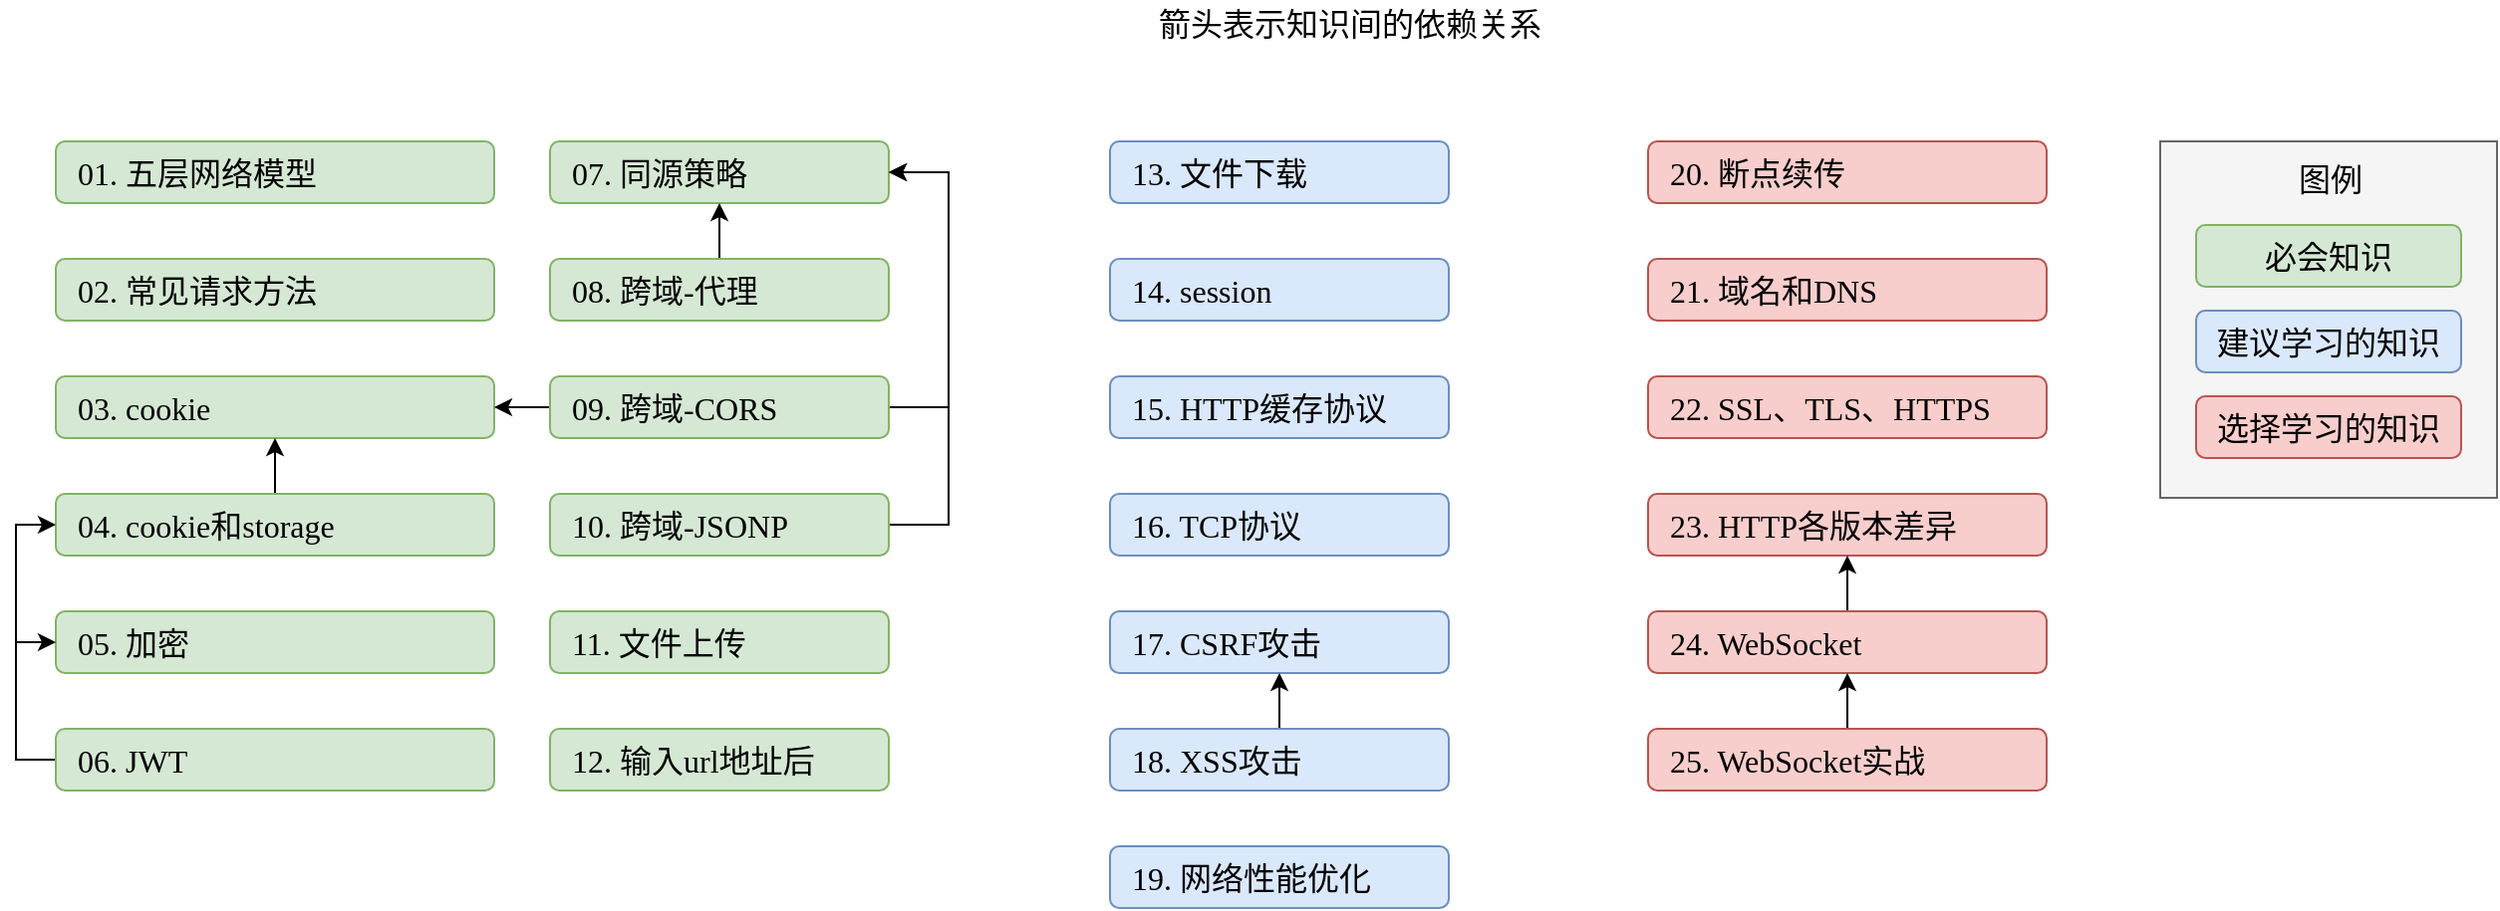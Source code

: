 <mxfile>
    <diagram id="QFoU5hE6jV3CWI5dNyLY" name="第 1 页">
        <mxGraphModel dx="685" dy="637" grid="0" gridSize="10" guides="1" tooltips="1" connect="1" arrows="1" fold="1" page="1" pageScale="1" pageWidth="1654" pageHeight="1169" math="0" shadow="0">
            <root>
                <mxCell id="0"/>
                <mxCell id="1" parent="0"/>
                <mxCell id="19" value="" style="group" parent="1" vertex="1" connectable="0">
                    <mxGeometry x="1398" y="116" width="169" height="179" as="geometry"/>
                </mxCell>
                <mxCell id="16" value="" style="rounded=0;whiteSpace=wrap;html=1;fontFamily=Roboto Mono;fontSize=16;fillColor=#f5f5f5;strokeColor=#666666;fontColor=#333333;" parent="19" vertex="1">
                    <mxGeometry width="169" height="179" as="geometry"/>
                </mxCell>
                <mxCell id="3" value="图例" style="text;html=1;align=center;verticalAlign=middle;resizable=0;points=[];autosize=1;strokeColor=none;fontSize=16;fontFamily=Roboto Mono;" parent="19" vertex="1">
                    <mxGeometry x="63.5" y="7" width="42" height="23" as="geometry"/>
                </mxCell>
                <mxCell id="4" value="必会知识" style="rounded=1;whiteSpace=wrap;html=1;fillColor=#d5e8d4;strokeColor=#82b366;fontSize=16;fontFamily=Roboto Mono;" parent="19" vertex="1">
                    <mxGeometry x="18" y="42" width="133" height="31" as="geometry"/>
                </mxCell>
                <mxCell id="5" value="建议学习的知识" style="rounded=1;whiteSpace=wrap;html=1;fillColor=#dae8fc;strokeColor=#6c8ebf;fontSize=16;fontFamily=Roboto Mono;" parent="19" vertex="1">
                    <mxGeometry x="18" y="85" width="133" height="31" as="geometry"/>
                </mxCell>
                <mxCell id="6" value="选择学习的知识" style="rounded=1;whiteSpace=wrap;html=1;fillColor=#f8cecc;strokeColor=#b85450;fontSize=16;fontFamily=Roboto Mono;" parent="19" vertex="1">
                    <mxGeometry x="18" y="128" width="133" height="31" as="geometry"/>
                </mxCell>
                <mxCell id="153" value="01. 五层网络模型" style="rounded=1;whiteSpace=wrap;html=1;fillColor=#d5e8d4;fontSize=16;fontFamily=Roboto Mono;strokeColor=#82b366;align=left;spacingLeft=9;" parent="1" vertex="1">
                    <mxGeometry x="342" y="116" width="220" height="31" as="geometry"/>
                </mxCell>
                <mxCell id="154" value="02. 常见请求方法" style="rounded=1;whiteSpace=wrap;html=1;fillColor=#d5e8d4;fontSize=16;fontFamily=Roboto Mono;strokeColor=#82b366;align=left;spacingLeft=9;" parent="1" vertex="1">
                    <mxGeometry x="342" y="175" width="220" height="31" as="geometry"/>
                </mxCell>
                <mxCell id="155" value="03. cookie" style="rounded=1;whiteSpace=wrap;html=1;fillColor=#d5e8d4;fontSize=16;fontFamily=Roboto Mono;strokeColor=#82b366;align=left;spacingLeft=9;" parent="1" vertex="1">
                    <mxGeometry x="342" y="234" width="220" height="31" as="geometry"/>
                </mxCell>
                <mxCell id="157" style="edgeStyle=orthogonalEdgeStyle;rounded=0;orthogonalLoop=1;jettySize=auto;html=1;entryX=0.5;entryY=1;entryDx=0;entryDy=0;" parent="1" source="156" target="155" edge="1">
                    <mxGeometry relative="1" as="geometry"/>
                </mxCell>
                <mxCell id="156" value="04. cookie和storage" style="rounded=1;whiteSpace=wrap;html=1;fillColor=#d5e8d4;fontSize=16;fontFamily=Roboto Mono;strokeColor=#82b366;align=left;spacingLeft=9;" parent="1" vertex="1">
                    <mxGeometry x="342" y="293" width="220" height="31" as="geometry"/>
                </mxCell>
                <mxCell id="158" value="05. 加密" style="rounded=1;whiteSpace=wrap;html=1;fillColor=#d5e8d4;fontSize=16;fontFamily=Roboto Mono;strokeColor=#82b366;align=left;spacingLeft=9;" parent="1" vertex="1">
                    <mxGeometry x="342" y="352" width="220" height="31" as="geometry"/>
                </mxCell>
                <mxCell id="159" value="箭头表示知识间的依赖关系" style="text;html=1;align=center;verticalAlign=middle;resizable=0;points=[];autosize=1;strokeColor=none;fontFamily=Roboto Mono;fontSize=16;" parent="1" vertex="1">
                    <mxGeometry x="890" y="45" width="202" height="23" as="geometry"/>
                </mxCell>
                <mxCell id="162" style="edgeStyle=orthogonalEdgeStyle;rounded=0;orthogonalLoop=1;jettySize=auto;html=1;entryX=0;entryY=0.5;entryDx=0;entryDy=0;" parent="1" source="161" target="156" edge="1">
                    <mxGeometry relative="1" as="geometry">
                        <Array as="points">
                            <mxPoint x="322" y="427"/>
                            <mxPoint x="322" y="309"/>
                        </Array>
                    </mxGeometry>
                </mxCell>
                <mxCell id="163" style="edgeStyle=orthogonalEdgeStyle;rounded=0;orthogonalLoop=1;jettySize=auto;html=1;entryX=0;entryY=0.5;entryDx=0;entryDy=0;" parent="1" source="161" target="158" edge="1">
                    <mxGeometry relative="1" as="geometry">
                        <Array as="points">
                            <mxPoint x="322" y="427"/>
                            <mxPoint x="322" y="368"/>
                        </Array>
                    </mxGeometry>
                </mxCell>
                <mxCell id="161" value="06. JWT" style="rounded=1;whiteSpace=wrap;html=1;fillColor=#d5e8d4;fontSize=16;fontFamily=Roboto Mono;strokeColor=#82b366;align=left;spacingLeft=9;" parent="1" vertex="1">
                    <mxGeometry x="342" y="411" width="220" height="31" as="geometry"/>
                </mxCell>
                <mxCell id="164" value="07. 同源策略" style="rounded=1;whiteSpace=wrap;html=1;fillColor=#d5e8d4;fontSize=16;fontFamily=Roboto Mono;strokeColor=#82b366;align=left;spacingLeft=9;" parent="1" vertex="1">
                    <mxGeometry x="590" y="116" width="170" height="31" as="geometry"/>
                </mxCell>
                <mxCell id="166" style="edgeStyle=orthogonalEdgeStyle;rounded=0;orthogonalLoop=1;jettySize=auto;html=1;" parent="1" source="165" target="164" edge="1">
                    <mxGeometry relative="1" as="geometry"/>
                </mxCell>
                <mxCell id="165" value="08. 跨域-代理" style="rounded=1;whiteSpace=wrap;html=1;fillColor=#d5e8d4;fontSize=16;fontFamily=Roboto Mono;strokeColor=#82b366;align=left;spacingLeft=9;" parent="1" vertex="1">
                    <mxGeometry x="590" y="175" width="170" height="31" as="geometry"/>
                </mxCell>
                <mxCell id="168" style="edgeStyle=orthogonalEdgeStyle;rounded=0;orthogonalLoop=1;jettySize=auto;html=1;entryX=1;entryY=0.5;entryDx=0;entryDy=0;" parent="1" source="167" target="164" edge="1">
                    <mxGeometry relative="1" as="geometry">
                        <Array as="points">
                            <mxPoint x="790" y="250"/>
                            <mxPoint x="790" y="132"/>
                        </Array>
                    </mxGeometry>
                </mxCell>
                <mxCell id="171" style="edgeStyle=orthogonalEdgeStyle;rounded=0;orthogonalLoop=1;jettySize=auto;html=1;entryX=1;entryY=0.5;entryDx=0;entryDy=0;" parent="1" source="167" target="155" edge="1">
                    <mxGeometry relative="1" as="geometry"/>
                </mxCell>
                <mxCell id="167" value="09. 跨域-CORS" style="rounded=1;whiteSpace=wrap;html=1;fillColor=#d5e8d4;fontSize=16;fontFamily=Roboto Mono;strokeColor=#82b366;align=left;spacingLeft=9;" parent="1" vertex="1">
                    <mxGeometry x="590" y="234" width="170" height="31" as="geometry"/>
                </mxCell>
                <mxCell id="170" style="edgeStyle=orthogonalEdgeStyle;rounded=0;orthogonalLoop=1;jettySize=auto;html=1;entryX=1;entryY=0.5;entryDx=0;entryDy=0;" parent="1" source="169" target="164" edge="1">
                    <mxGeometry relative="1" as="geometry">
                        <Array as="points">
                            <mxPoint x="790" y="309"/>
                            <mxPoint x="790" y="132"/>
                        </Array>
                    </mxGeometry>
                </mxCell>
                <mxCell id="169" value="10. 跨域-JSONP" style="rounded=1;whiteSpace=wrap;html=1;fillColor=#d5e8d4;fontSize=16;fontFamily=Roboto Mono;strokeColor=#82b366;align=left;spacingLeft=9;" parent="1" vertex="1">
                    <mxGeometry x="590" y="293" width="170" height="31" as="geometry"/>
                </mxCell>
                <mxCell id="172" value="11. 文件上传" style="rounded=1;whiteSpace=wrap;html=1;fillColor=#d5e8d4;fontSize=16;fontFamily=Roboto Mono;strokeColor=#82b366;align=left;spacingLeft=9;" parent="1" vertex="1">
                    <mxGeometry x="590" y="352" width="170" height="31" as="geometry"/>
                </mxCell>
                <mxCell id="173" value="13. 文件下载" style="rounded=1;whiteSpace=wrap;html=1;fillColor=#dae8fc;fontSize=16;fontFamily=Roboto Mono;strokeColor=#6c8ebf;align=left;spacingLeft=9;" parent="1" vertex="1">
                    <mxGeometry x="871" y="116" width="170" height="31" as="geometry"/>
                </mxCell>
                <mxCell id="174" value="14. session" style="rounded=1;whiteSpace=wrap;html=1;fillColor=#dae8fc;fontSize=16;fontFamily=Roboto Mono;strokeColor=#6c8ebf;align=left;spacingLeft=9;" parent="1" vertex="1">
                    <mxGeometry x="871" y="175" width="170" height="31" as="geometry"/>
                </mxCell>
                <mxCell id="175" value="15. HTTP缓存协议" style="rounded=1;whiteSpace=wrap;html=1;fillColor=#dae8fc;fontSize=16;fontFamily=Roboto Mono;strokeColor=#6c8ebf;align=left;spacingLeft=9;" parent="1" vertex="1">
                    <mxGeometry x="871" y="234" width="170" height="31" as="geometry"/>
                </mxCell>
                <mxCell id="176" value="16. TCP协议" style="rounded=1;whiteSpace=wrap;html=1;fillColor=#dae8fc;fontSize=16;fontFamily=Roboto Mono;strokeColor=#6c8ebf;align=left;spacingLeft=9;" parent="1" vertex="1">
                    <mxGeometry x="871" y="293" width="170" height="31" as="geometry"/>
                </mxCell>
                <mxCell id="177" value="17. CSRF攻击" style="rounded=1;whiteSpace=wrap;html=1;fillColor=#dae8fc;fontSize=16;fontFamily=Roboto Mono;strokeColor=#6c8ebf;align=left;spacingLeft=9;" parent="1" vertex="1">
                    <mxGeometry x="871" y="352" width="170" height="31" as="geometry"/>
                </mxCell>
                <mxCell id="191" style="edgeStyle=orthogonalEdgeStyle;rounded=0;orthogonalLoop=1;jettySize=auto;html=1;entryX=0.5;entryY=1;entryDx=0;entryDy=0;" edge="1" parent="1" source="178" target="177">
                    <mxGeometry relative="1" as="geometry"/>
                </mxCell>
                <mxCell id="178" value="18. XSS攻击" style="rounded=1;whiteSpace=wrap;html=1;fillColor=#dae8fc;fontSize=16;fontFamily=Roboto Mono;strokeColor=#6c8ebf;align=left;spacingLeft=9;" parent="1" vertex="1">
                    <mxGeometry x="871" y="411" width="170" height="31" as="geometry"/>
                </mxCell>
                <mxCell id="179" value="19. 网络性能优化" style="rounded=1;whiteSpace=wrap;html=1;fillColor=#dae8fc;fontSize=16;fontFamily=Roboto Mono;strokeColor=#6c8ebf;align=left;spacingLeft=9;" parent="1" vertex="1">
                    <mxGeometry x="871" y="470" width="170" height="31" as="geometry"/>
                </mxCell>
                <mxCell id="182" value="12. 输入url地址后" style="rounded=1;whiteSpace=wrap;html=1;fillColor=#d5e8d4;fontSize=16;fontFamily=Roboto Mono;strokeColor=#82b366;align=left;spacingLeft=9;" parent="1" vertex="1">
                    <mxGeometry x="590" y="411" width="170" height="31" as="geometry"/>
                </mxCell>
                <mxCell id="183" value="20. 断点续传" style="rounded=1;whiteSpace=wrap;html=1;fillColor=#f8cecc;fontSize=16;fontFamily=Roboto Mono;strokeColor=#b85450;align=left;spacingLeft=9;" parent="1" vertex="1">
                    <mxGeometry x="1141" y="116" width="200" height="31" as="geometry"/>
                </mxCell>
                <mxCell id="184" value="21. 域名和DNS" style="rounded=1;whiteSpace=wrap;html=1;fillColor=#f8cecc;fontSize=16;fontFamily=Roboto Mono;strokeColor=#b85450;align=left;spacingLeft=9;" parent="1" vertex="1">
                    <mxGeometry x="1141" y="175" width="200" height="31" as="geometry"/>
                </mxCell>
                <mxCell id="185" value="22. SSL、TLS、HTTPS" style="rounded=1;whiteSpace=wrap;html=1;fillColor=#f8cecc;fontSize=16;fontFamily=Roboto Mono;strokeColor=#b85450;align=left;spacingLeft=9;" parent="1" vertex="1">
                    <mxGeometry x="1141" y="234" width="200" height="31" as="geometry"/>
                </mxCell>
                <mxCell id="186" value="23. HTTP各版本差异" style="rounded=1;whiteSpace=wrap;html=1;fillColor=#f8cecc;fontSize=16;fontFamily=Roboto Mono;strokeColor=#b85450;align=left;spacingLeft=9;" parent="1" vertex="1">
                    <mxGeometry x="1141" y="293" width="200" height="31" as="geometry"/>
                </mxCell>
                <mxCell id="188" style="edgeStyle=orthogonalEdgeStyle;rounded=0;orthogonalLoop=1;jettySize=auto;html=1;entryX=0.5;entryY=1;entryDx=0;entryDy=0;" parent="1" source="187" target="186" edge="1">
                    <mxGeometry relative="1" as="geometry"/>
                </mxCell>
                <mxCell id="187" value="24. WebSocket" style="rounded=1;whiteSpace=wrap;html=1;fillColor=#f8cecc;fontSize=16;fontFamily=Roboto Mono;strokeColor=#b85450;align=left;spacingLeft=9;" parent="1" vertex="1">
                    <mxGeometry x="1141" y="352" width="200" height="31" as="geometry"/>
                </mxCell>
                <mxCell id="190" style="edgeStyle=orthogonalEdgeStyle;rounded=0;orthogonalLoop=1;jettySize=auto;html=1;" parent="1" source="189" target="187" edge="1">
                    <mxGeometry relative="1" as="geometry"/>
                </mxCell>
                <mxCell id="189" value="25. WebSocket实战" style="rounded=1;whiteSpace=wrap;html=1;fillColor=#f8cecc;fontSize=16;fontFamily=Roboto Mono;strokeColor=#b85450;align=left;spacingLeft=9;" parent="1" vertex="1">
                    <mxGeometry x="1141" y="411" width="200" height="31" as="geometry"/>
                </mxCell>
            </root>
        </mxGraphModel>
    </diagram>
</mxfile>